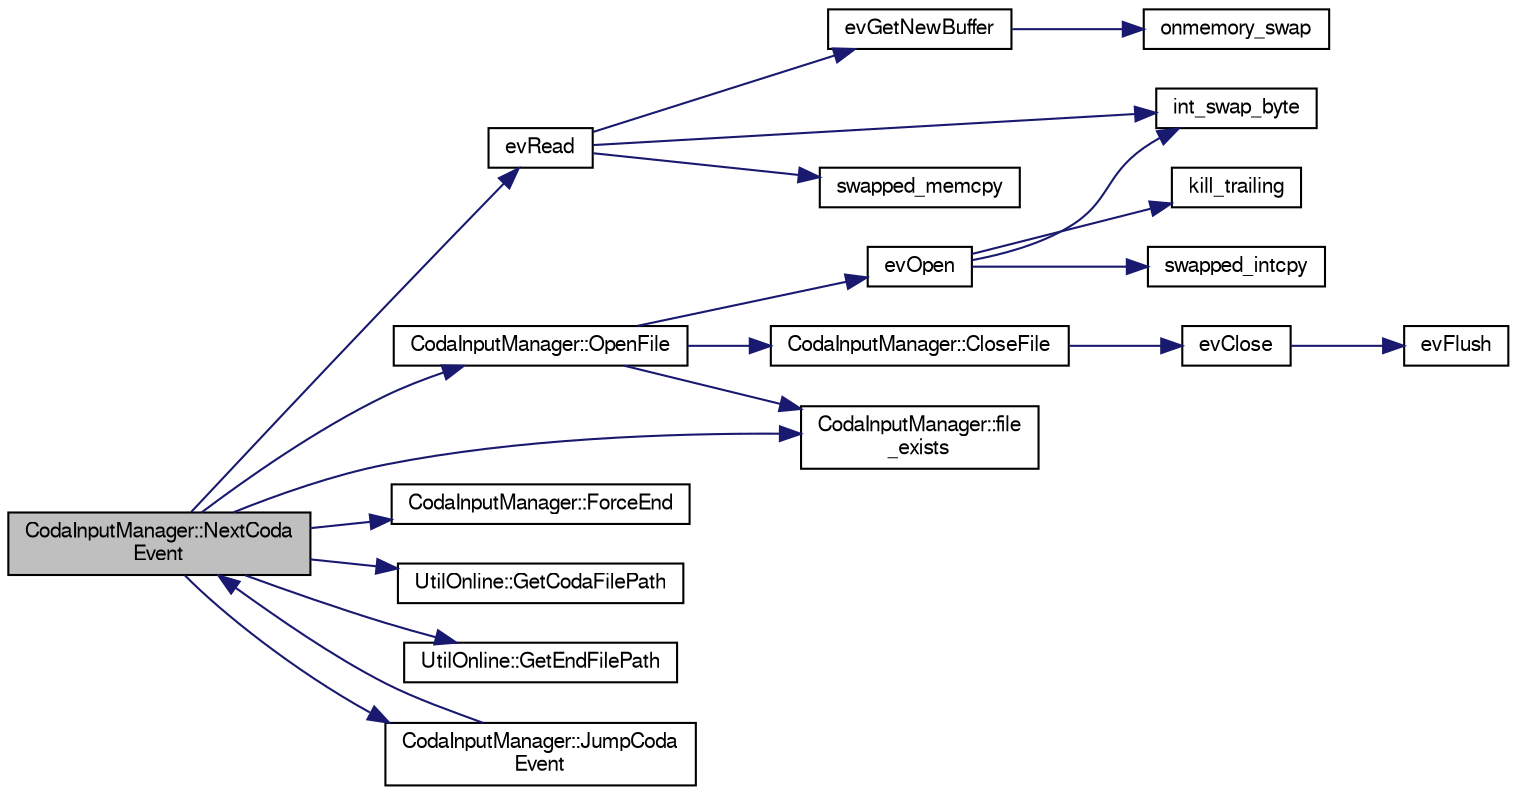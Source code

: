 digraph "CodaInputManager::NextCodaEvent"
{
  bgcolor="transparent";
  edge [fontname="FreeSans",fontsize="10",labelfontname="FreeSans",labelfontsize="10"];
  node [fontname="FreeSans",fontsize="10",shape=record];
  rankdir="LR";
  Node1 [label="CodaInputManager::NextCoda\lEvent",height=0.2,width=0.4,color="black", fillcolor="grey75", style="filled" fontcolor="black"];
  Node1 -> Node2 [color="midnightblue",fontsize="10",style="solid",fontname="FreeSans"];
  Node2 [label="evRead",height=0.2,width=0.4,color="black",URL="$d9/dca/evio_8c.html#ad49f0b3e9d98e46c750b86c34e0a4cb6"];
  Node2 -> Node3 [color="midnightblue",fontsize="10",style="solid",fontname="FreeSans"];
  Node3 [label="evGetNewBuffer",height=0.2,width=0.4,color="black",URL="$d9/dca/evio_8c.html#afc9ef0a07a0bc472e3cde4e37a581c2f"];
  Node3 -> Node4 [color="midnightblue",fontsize="10",style="solid",fontname="FreeSans"];
  Node4 [label="onmemory_swap",height=0.2,width=0.4,color="black",URL="$d9/dca/evio_8c.html#ae3c41eeb7eb9a85d44383d77f54c09bd"];
  Node2 -> Node5 [color="midnightblue",fontsize="10",style="solid",fontname="FreeSans"];
  Node5 [label="int_swap_byte",height=0.2,width=0.4,color="black",URL="$d9/dca/evio_8c.html#af1412e237e0cf96798f8ee8c3e87b9cc"];
  Node2 -> Node6 [color="midnightblue",fontsize="10",style="solid",fontname="FreeSans"];
  Node6 [label="swapped_memcpy",height=0.2,width=0.4,color="black",URL="$d9/dca/evio_8c.html#aa5e03258123476c0f0588bc163ac7b1e"];
  Node1 -> Node7 [color="midnightblue",fontsize="10",style="solid",fontname="FreeSans"];
  Node7 [label="CodaInputManager::file\l_exists",height=0.2,width=0.4,color="black",URL="$d9/de8/classCodaInputManager.html#a4d6d936d724f91a01c136a3177ab9f59"];
  Node1 -> Node8 [color="midnightblue",fontsize="10",style="solid",fontname="FreeSans"];
  Node8 [label="CodaInputManager::ForceEnd",height=0.2,width=0.4,color="black",URL="$d9/de8/classCodaInputManager.html#a67044b0a612db9e13c07e64416bdeb89"];
  Node1 -> Node9 [color="midnightblue",fontsize="10",style="solid",fontname="FreeSans"];
  Node9 [label="UtilOnline::GetCodaFilePath",height=0.2,width=0.4,color="black",URL="$df/da2/classUtilOnline.html#a5faca824537c6685f7da5bc8c55404df"];
  Node1 -> Node10 [color="midnightblue",fontsize="10",style="solid",fontname="FreeSans"];
  Node10 [label="UtilOnline::GetEndFilePath",height=0.2,width=0.4,color="black",URL="$df/da2/classUtilOnline.html#a92f69d90dfa5be7d62fdd4831764c8c6"];
  Node1 -> Node11 [color="midnightblue",fontsize="10",style="solid",fontname="FreeSans"];
  Node11 [label="CodaInputManager::JumpCoda\lEvent",height=0.2,width=0.4,color="black",URL="$d9/de8/classCodaInputManager.html#aaeb27a863ef1b2598575d927b447b00a"];
  Node11 -> Node1 [color="midnightblue",fontsize="10",style="solid",fontname="FreeSans"];
  Node1 -> Node12 [color="midnightblue",fontsize="10",style="solid",fontname="FreeSans"];
  Node12 [label="CodaInputManager::OpenFile",height=0.2,width=0.4,color="black",URL="$d9/de8/classCodaInputManager.html#a010f2f99cd72b21042c534a0236c3151"];
  Node12 -> Node7 [color="midnightblue",fontsize="10",style="solid",fontname="FreeSans"];
  Node12 -> Node13 [color="midnightblue",fontsize="10",style="solid",fontname="FreeSans"];
  Node13 [label="CodaInputManager::CloseFile",height=0.2,width=0.4,color="black",URL="$d9/de8/classCodaInputManager.html#a683d92ec87ad857149fcabc1e7d8471a"];
  Node13 -> Node14 [color="midnightblue",fontsize="10",style="solid",fontname="FreeSans"];
  Node14 [label="evClose",height=0.2,width=0.4,color="black",URL="$d9/dca/evio_8c.html#a2f48414e60ed98e36184c0d714927134"];
  Node14 -> Node15 [color="midnightblue",fontsize="10",style="solid",fontname="FreeSans"];
  Node15 [label="evFlush",height=0.2,width=0.4,color="black",URL="$d9/dca/evio_8c.html#acb33f16a6cc76b4da916bfd03181de96"];
  Node12 -> Node16 [color="midnightblue",fontsize="10",style="solid",fontname="FreeSans"];
  Node16 [label="evOpen",height=0.2,width=0.4,color="black",URL="$d9/dca/evio_8c.html#abe7e79c9336111cd6aeb9d8f37fd1101"];
  Node16 -> Node5 [color="midnightblue",fontsize="10",style="solid",fontname="FreeSans"];
  Node16 -> Node17 [color="midnightblue",fontsize="10",style="solid",fontname="FreeSans"];
  Node17 [label="kill_trailing",height=0.2,width=0.4,color="black",URL="$d9/dca/evio_8c.html#ac64821bbb60806b36efae710468d2b31"];
  Node16 -> Node18 [color="midnightblue",fontsize="10",style="solid",fontname="FreeSans"];
  Node18 [label="swapped_intcpy",height=0.2,width=0.4,color="black",URL="$d9/dca/evio_8c.html#a8941d1ffdddcc0ce2d4612dc50fcd52f"];
}
